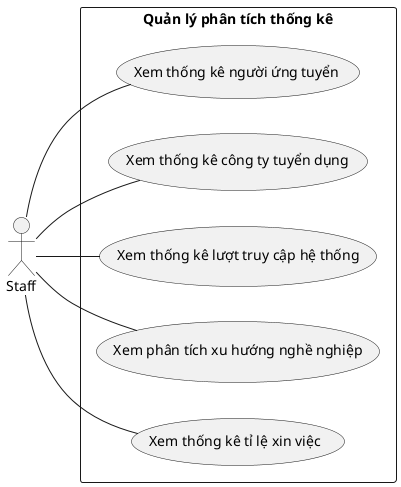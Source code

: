 @startuml QuanLyPhanTichThongKe
left to right direction

actor "Staff" as nhanVien

rectangle "Quản lý phân tích thống kê" {
    usecase "Xem thống kê người ứng tuyển" as xemThongKeNguoiUngTuyen
    usecase "Xem thống kê công ty tuyển dụng" as xemThongKeCongTyTuyenDung
    usecase "Xem thống kê lượt truy cập hệ thống" as xemThongKeLuotTruyCapHeThong
    usecase "Xem phân tích xu hướng nghề nghiệp" as xemPhanTichXuHuongNgheNghiep
    usecase "Xem thống kê tỉ lệ xin việc" as xemThongKeTiLeXinViec
}

nhanVien -- xemThongKeNguoiUngTuyen
nhanVien -- xemThongKeCongTyTuyenDung
nhanVien -- xemThongKeLuotTruyCapHeThong
nhanVien -- xemPhanTichXuHuongNgheNghiep
nhanVien -- xemThongKeTiLeXinViec

@enduml
